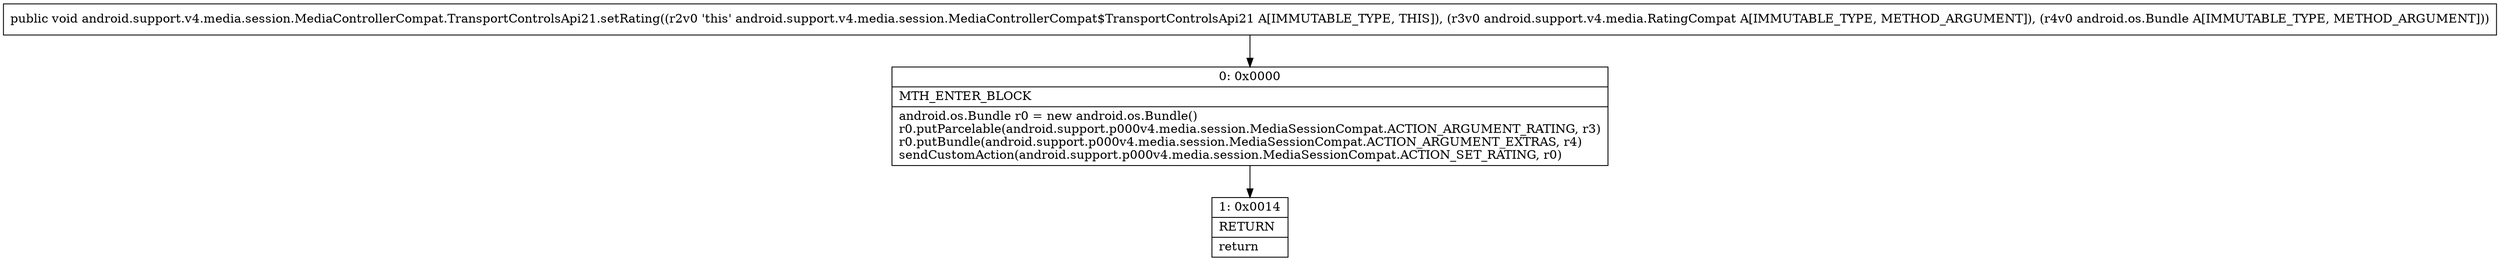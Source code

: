 digraph "CFG forandroid.support.v4.media.session.MediaControllerCompat.TransportControlsApi21.setRating(Landroid\/support\/v4\/media\/RatingCompat;Landroid\/os\/Bundle;)V" {
Node_0 [shape=record,label="{0\:\ 0x0000|MTH_ENTER_BLOCK\l|android.os.Bundle r0 = new android.os.Bundle()\lr0.putParcelable(android.support.p000v4.media.session.MediaSessionCompat.ACTION_ARGUMENT_RATING, r3)\lr0.putBundle(android.support.p000v4.media.session.MediaSessionCompat.ACTION_ARGUMENT_EXTRAS, r4)\lsendCustomAction(android.support.p000v4.media.session.MediaSessionCompat.ACTION_SET_RATING, r0)\l}"];
Node_1 [shape=record,label="{1\:\ 0x0014|RETURN\l|return\l}"];
MethodNode[shape=record,label="{public void android.support.v4.media.session.MediaControllerCompat.TransportControlsApi21.setRating((r2v0 'this' android.support.v4.media.session.MediaControllerCompat$TransportControlsApi21 A[IMMUTABLE_TYPE, THIS]), (r3v0 android.support.v4.media.RatingCompat A[IMMUTABLE_TYPE, METHOD_ARGUMENT]), (r4v0 android.os.Bundle A[IMMUTABLE_TYPE, METHOD_ARGUMENT])) }"];
MethodNode -> Node_0;
Node_0 -> Node_1;
}

